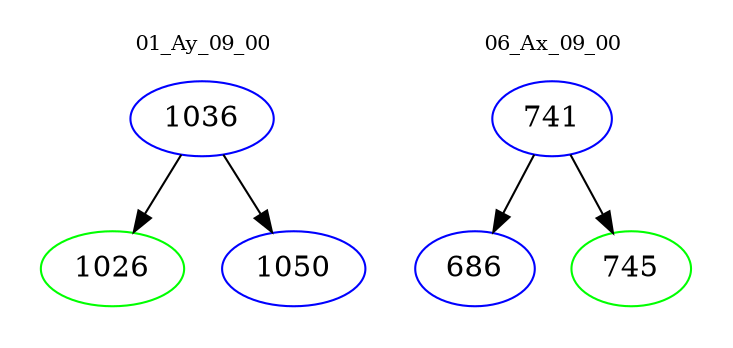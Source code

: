 digraph{
subgraph cluster_0 {
color = white
label = "01_Ay_09_00";
fontsize=10;
T0_1036 [label="1036", color="blue"]
T0_1036 -> T0_1026 [color="black"]
T0_1026 [label="1026", color="green"]
T0_1036 -> T0_1050 [color="black"]
T0_1050 [label="1050", color="blue"]
}
subgraph cluster_1 {
color = white
label = "06_Ax_09_00";
fontsize=10;
T1_741 [label="741", color="blue"]
T1_741 -> T1_686 [color="black"]
T1_686 [label="686", color="blue"]
T1_741 -> T1_745 [color="black"]
T1_745 [label="745", color="green"]
}
}
